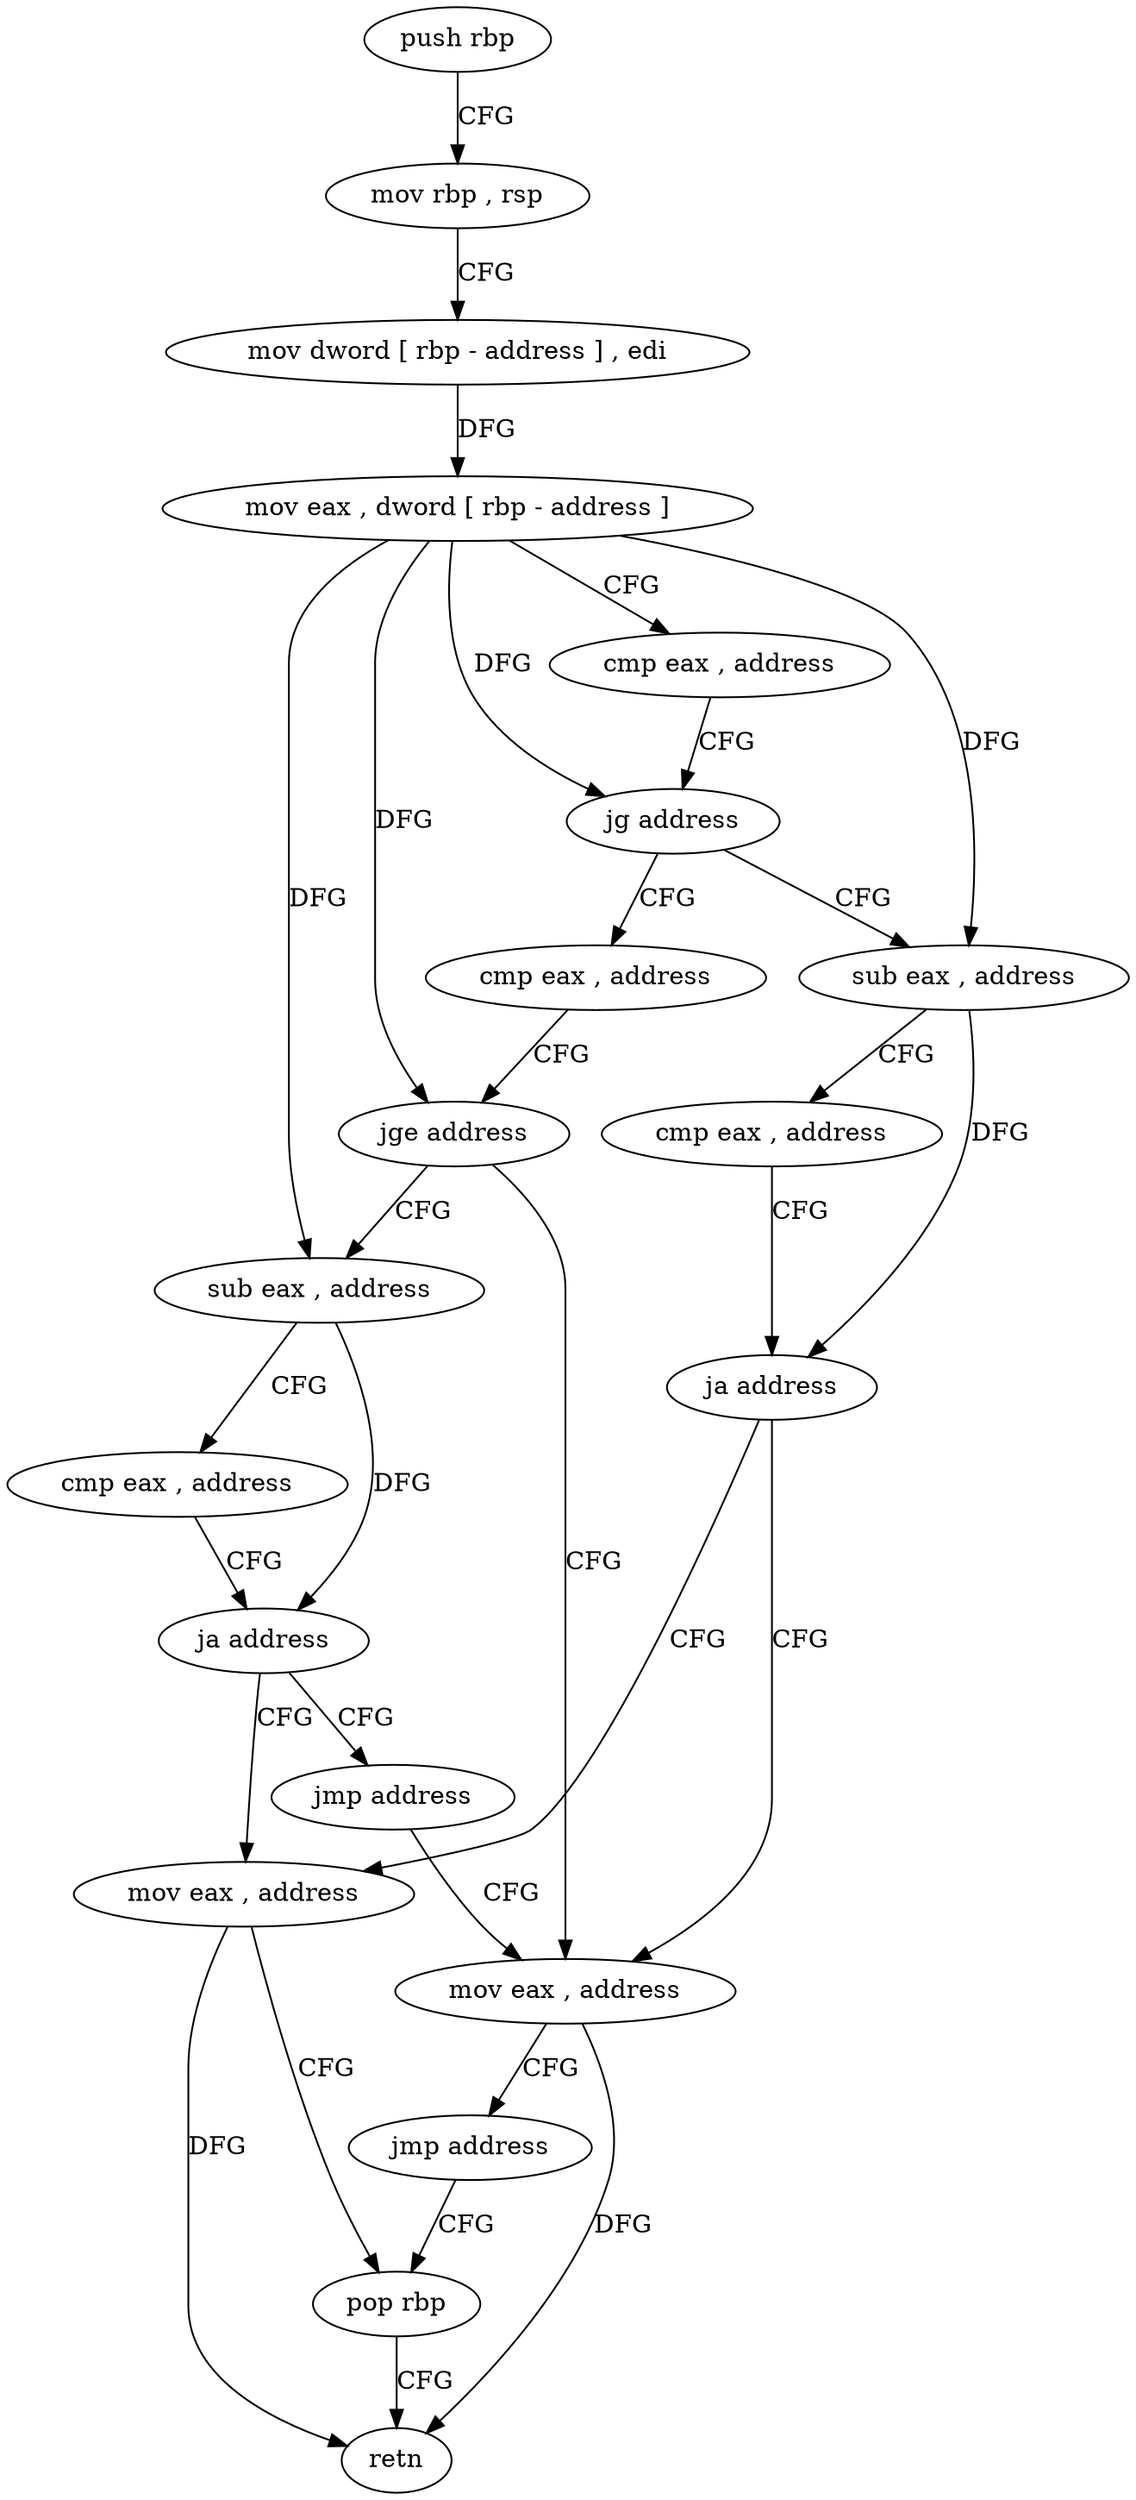 digraph "func" {
"4491098" [label = "push rbp" ]
"4491099" [label = "mov rbp , rsp" ]
"4491102" [label = "mov dword [ rbp - address ] , edi" ]
"4491105" [label = "mov eax , dword [ rbp - address ]" ]
"4491108" [label = "cmp eax , address" ]
"4491111" [label = "jg address" ]
"4491128" [label = "sub eax , address" ]
"4491113" [label = "cmp eax , address" ]
"4491131" [label = "cmp eax , address" ]
"4491134" [label = "ja address" ]
"4491143" [label = "mov eax , address" ]
"4491136" [label = "mov eax , address" ]
"4491116" [label = "jge address" ]
"4491118" [label = "sub eax , address" ]
"4491148" [label = "pop rbp" ]
"4491141" [label = "jmp address" ]
"4491121" [label = "cmp eax , address" ]
"4491124" [label = "ja address" ]
"4491126" [label = "jmp address" ]
"4491149" [label = "retn" ]
"4491098" -> "4491099" [ label = "CFG" ]
"4491099" -> "4491102" [ label = "CFG" ]
"4491102" -> "4491105" [ label = "DFG" ]
"4491105" -> "4491108" [ label = "CFG" ]
"4491105" -> "4491111" [ label = "DFG" ]
"4491105" -> "4491128" [ label = "DFG" ]
"4491105" -> "4491116" [ label = "DFG" ]
"4491105" -> "4491118" [ label = "DFG" ]
"4491108" -> "4491111" [ label = "CFG" ]
"4491111" -> "4491128" [ label = "CFG" ]
"4491111" -> "4491113" [ label = "CFG" ]
"4491128" -> "4491131" [ label = "CFG" ]
"4491128" -> "4491134" [ label = "DFG" ]
"4491113" -> "4491116" [ label = "CFG" ]
"4491131" -> "4491134" [ label = "CFG" ]
"4491134" -> "4491143" [ label = "CFG" ]
"4491134" -> "4491136" [ label = "CFG" ]
"4491143" -> "4491148" [ label = "CFG" ]
"4491143" -> "4491149" [ label = "DFG" ]
"4491136" -> "4491141" [ label = "CFG" ]
"4491136" -> "4491149" [ label = "DFG" ]
"4491116" -> "4491136" [ label = "CFG" ]
"4491116" -> "4491118" [ label = "CFG" ]
"4491118" -> "4491121" [ label = "CFG" ]
"4491118" -> "4491124" [ label = "DFG" ]
"4491148" -> "4491149" [ label = "CFG" ]
"4491141" -> "4491148" [ label = "CFG" ]
"4491121" -> "4491124" [ label = "CFG" ]
"4491124" -> "4491143" [ label = "CFG" ]
"4491124" -> "4491126" [ label = "CFG" ]
"4491126" -> "4491136" [ label = "CFG" ]
}
